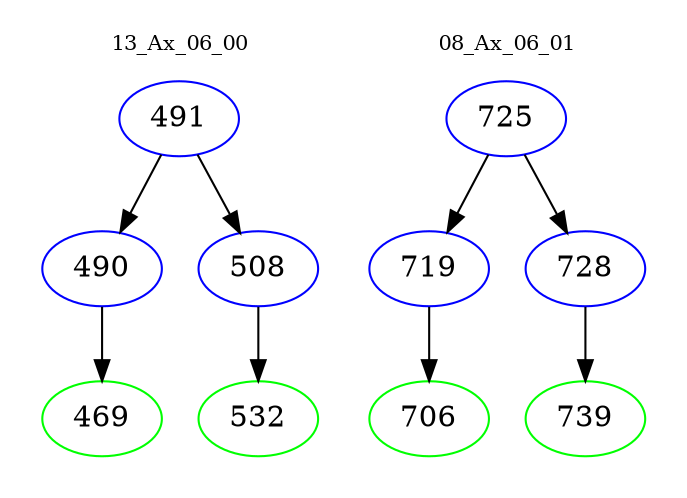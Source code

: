 digraph{
subgraph cluster_0 {
color = white
label = "13_Ax_06_00";
fontsize=10;
T0_491 [label="491", color="blue"]
T0_491 -> T0_490 [color="black"]
T0_490 [label="490", color="blue"]
T0_490 -> T0_469 [color="black"]
T0_469 [label="469", color="green"]
T0_491 -> T0_508 [color="black"]
T0_508 [label="508", color="blue"]
T0_508 -> T0_532 [color="black"]
T0_532 [label="532", color="green"]
}
subgraph cluster_1 {
color = white
label = "08_Ax_06_01";
fontsize=10;
T1_725 [label="725", color="blue"]
T1_725 -> T1_719 [color="black"]
T1_719 [label="719", color="blue"]
T1_719 -> T1_706 [color="black"]
T1_706 [label="706", color="green"]
T1_725 -> T1_728 [color="black"]
T1_728 [label="728", color="blue"]
T1_728 -> T1_739 [color="black"]
T1_739 [label="739", color="green"]
}
}
